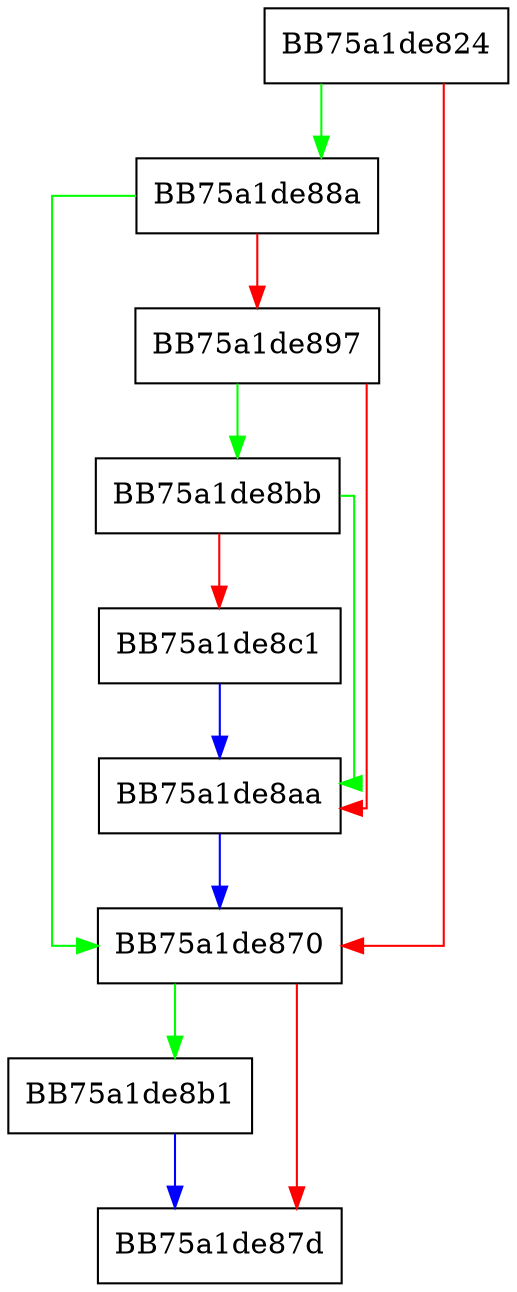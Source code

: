 digraph ParseAsn1Ber {
  node [shape="box"];
  graph [splines=ortho];
  BB75a1de824 -> BB75a1de88a [color="green"];
  BB75a1de824 -> BB75a1de870 [color="red"];
  BB75a1de870 -> BB75a1de8b1 [color="green"];
  BB75a1de870 -> BB75a1de87d [color="red"];
  BB75a1de88a -> BB75a1de870 [color="green"];
  BB75a1de88a -> BB75a1de897 [color="red"];
  BB75a1de897 -> BB75a1de8bb [color="green"];
  BB75a1de897 -> BB75a1de8aa [color="red"];
  BB75a1de8aa -> BB75a1de870 [color="blue"];
  BB75a1de8b1 -> BB75a1de87d [color="blue"];
  BB75a1de8bb -> BB75a1de8aa [color="green"];
  BB75a1de8bb -> BB75a1de8c1 [color="red"];
  BB75a1de8c1 -> BB75a1de8aa [color="blue"];
}